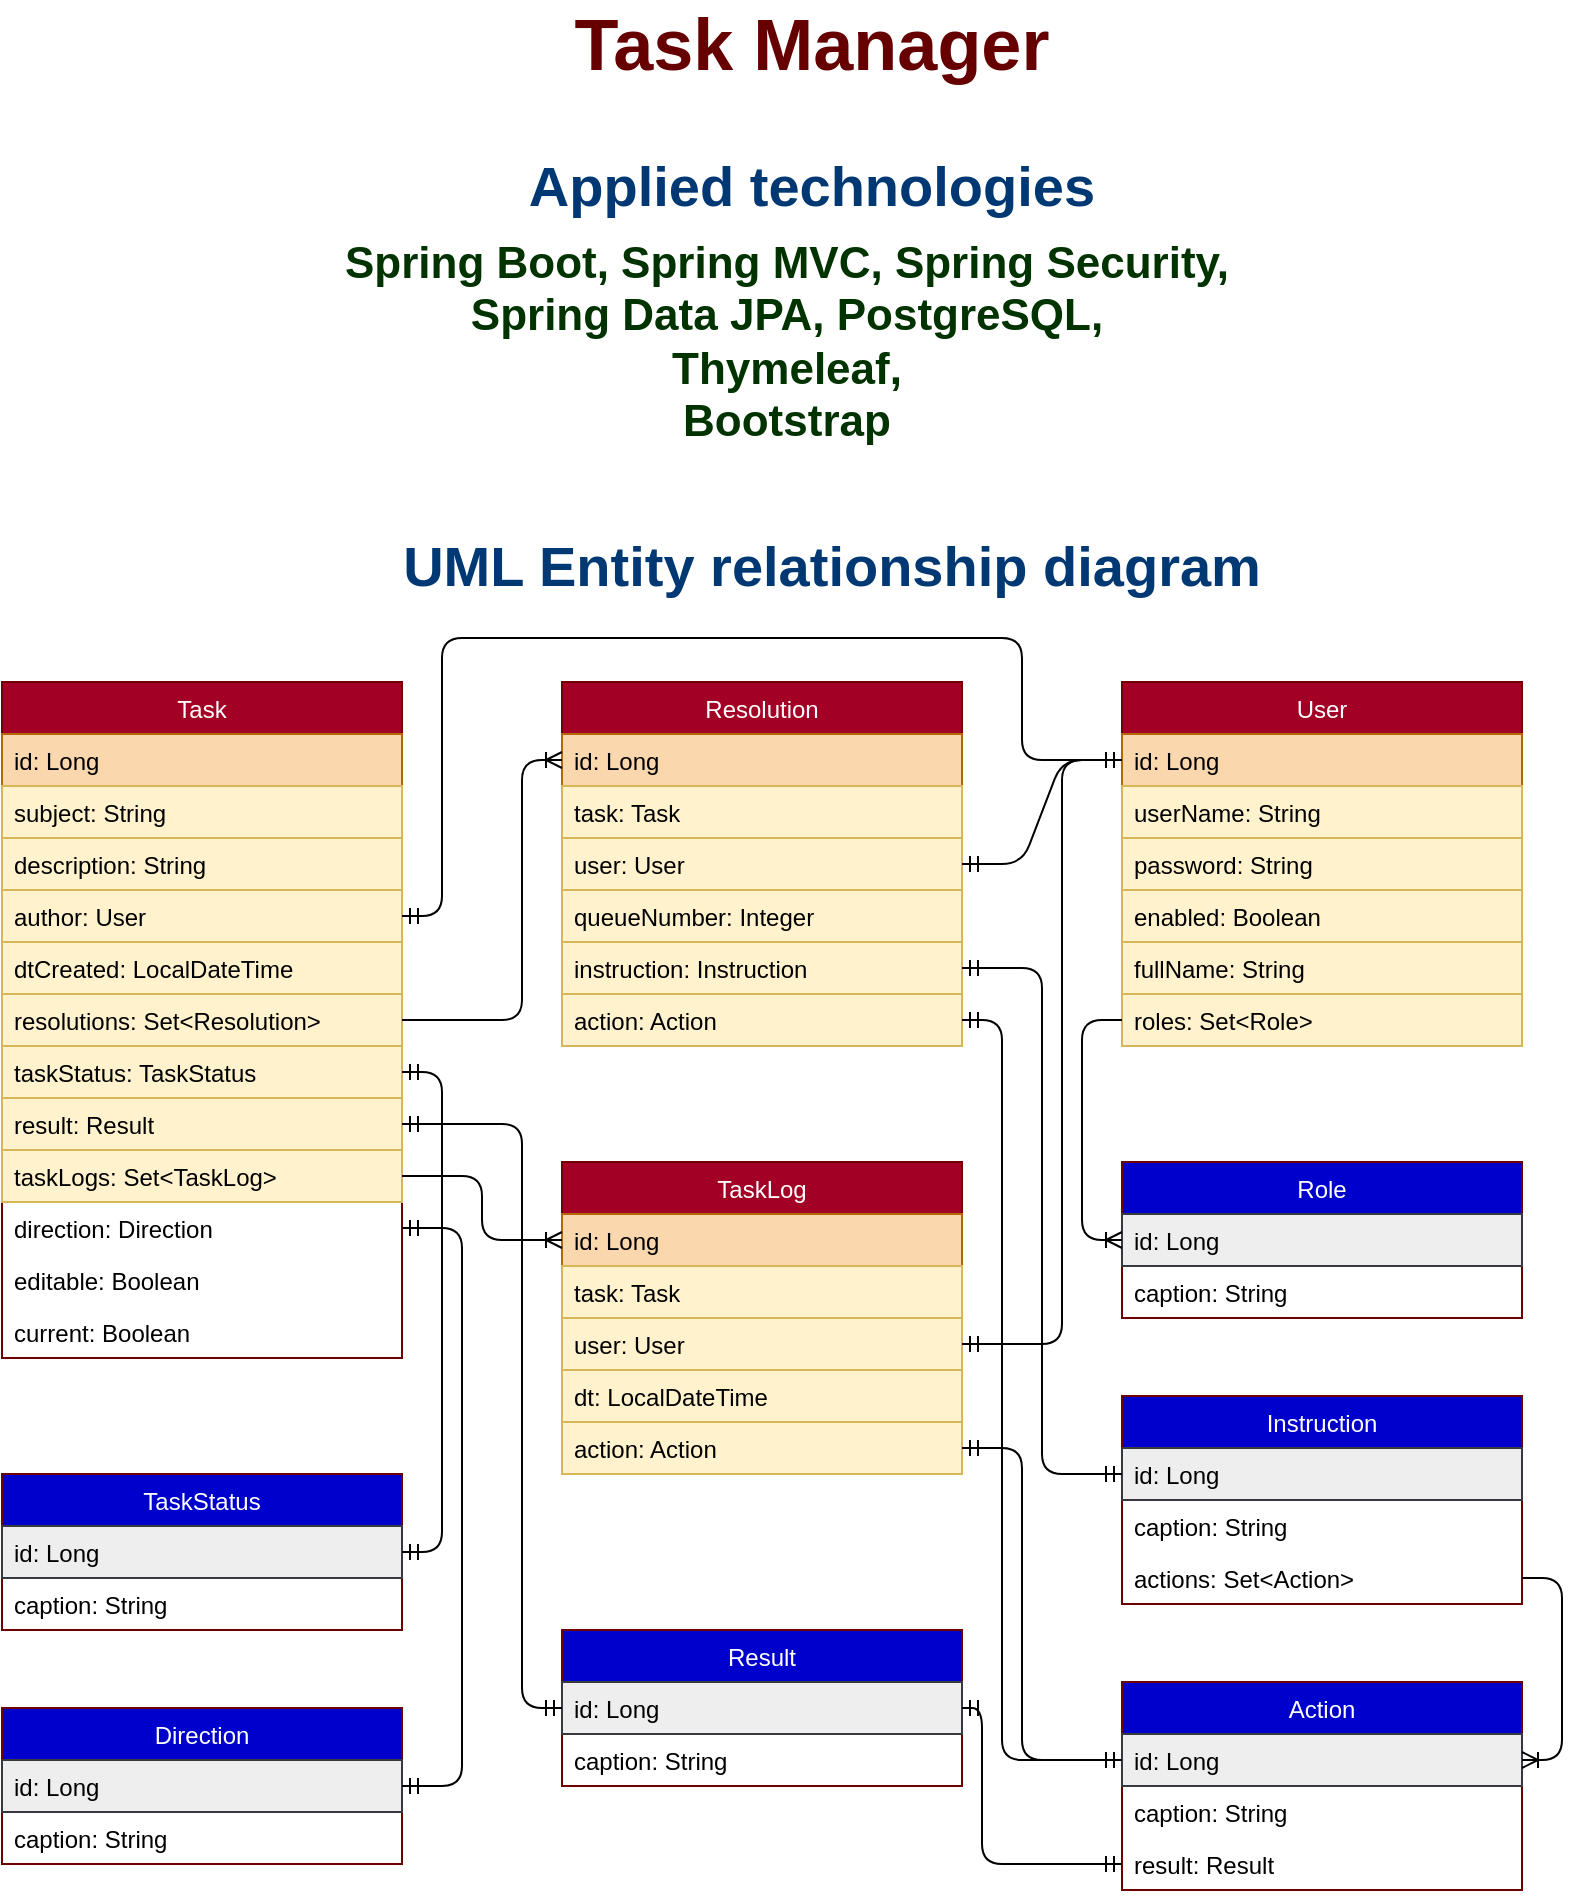 <mxfile version="10.6.9" type="device"><diagram id="zdwA-x0hZTRP5dMyzY7a" name="Page-1"><mxGraphModel dx="988" dy="555" grid="1" gridSize="10" guides="1" tooltips="1" connect="1" arrows="1" fold="1" page="1" pageScale="1" pageWidth="850" pageHeight="1100" math="0" shadow="0"><root><mxCell id="0"/><mxCell id="1" parent="0"/><mxCell id="xSuK-5qc6Y4J4jmXxeSN-1" value="Task" style="swimlane;fontStyle=0;childLayout=stackLayout;horizontal=1;startSize=26;fillColor=#a20025;horizontalStack=0;resizeParent=1;resizeParentMax=0;resizeLast=0;collapsible=1;marginBottom=0;strokeColor=#6F0000;fontColor=#ffffff;" parent="1" vertex="1"><mxGeometry x="35" y="378" width="200" height="338" as="geometry"/></mxCell><mxCell id="xSuK-5qc6Y4J4jmXxeSN-2" value="id: Long" style="text;strokeColor=#b46504;fillColor=#fad7ac;align=left;verticalAlign=top;spacingLeft=4;spacingRight=4;overflow=hidden;rotatable=0;points=[[0,0.5],[1,0.5]];portConstraint=eastwest;" parent="xSuK-5qc6Y4J4jmXxeSN-1" vertex="1"><mxGeometry y="26" width="200" height="26" as="geometry"/></mxCell><mxCell id="xSuK-5qc6Y4J4jmXxeSN-3" value="subject: String" style="text;strokeColor=#d6b656;fillColor=#fff2cc;align=left;verticalAlign=top;spacingLeft=4;spacingRight=4;overflow=hidden;rotatable=0;points=[[0,0.5],[1,0.5]];portConstraint=eastwest;" parent="xSuK-5qc6Y4J4jmXxeSN-1" vertex="1"><mxGeometry y="52" width="200" height="26" as="geometry"/></mxCell><mxCell id="xSuK-5qc6Y4J4jmXxeSN-4" value="description: String" style="text;strokeColor=#d6b656;fillColor=#fff2cc;align=left;verticalAlign=top;spacingLeft=4;spacingRight=4;overflow=hidden;rotatable=0;points=[[0,0.5],[1,0.5]];portConstraint=eastwest;" parent="xSuK-5qc6Y4J4jmXxeSN-1" vertex="1"><mxGeometry y="78" width="200" height="26" as="geometry"/></mxCell><mxCell id="xSuK-5qc6Y4J4jmXxeSN-5" value="author: User" style="text;strokeColor=#d6b656;fillColor=#fff2cc;align=left;verticalAlign=top;spacingLeft=4;spacingRight=4;overflow=hidden;rotatable=0;points=[[0,0.5],[1,0.5]];portConstraint=eastwest;" parent="xSuK-5qc6Y4J4jmXxeSN-1" vertex="1"><mxGeometry y="104" width="200" height="26" as="geometry"/></mxCell><mxCell id="xSuK-5qc6Y4J4jmXxeSN-6" value="dtCreated: LocalDateTime" style="text;strokeColor=#d6b656;fillColor=#fff2cc;align=left;verticalAlign=top;spacingLeft=4;spacingRight=4;overflow=hidden;rotatable=0;points=[[0,0.5],[1,0.5]];portConstraint=eastwest;" parent="xSuK-5qc6Y4J4jmXxeSN-1" vertex="1"><mxGeometry y="130" width="200" height="26" as="geometry"/></mxCell><mxCell id="xSuK-5qc6Y4J4jmXxeSN-7" value="resolutions: Set&lt;Resolution&gt;" style="text;strokeColor=#d6b656;fillColor=#fff2cc;align=left;verticalAlign=top;spacingLeft=4;spacingRight=4;overflow=hidden;rotatable=0;points=[[0,0.5],[1,0.5]];portConstraint=eastwest;" parent="xSuK-5qc6Y4J4jmXxeSN-1" vertex="1"><mxGeometry y="156" width="200" height="26" as="geometry"/></mxCell><mxCell id="xSuK-5qc6Y4J4jmXxeSN-8" value="taskStatus: TaskStatus" style="text;strokeColor=#d6b656;fillColor=#fff2cc;align=left;verticalAlign=top;spacingLeft=4;spacingRight=4;overflow=hidden;rotatable=0;points=[[0,0.5],[1,0.5]];portConstraint=eastwest;" parent="xSuK-5qc6Y4J4jmXxeSN-1" vertex="1"><mxGeometry y="182" width="200" height="26" as="geometry"/></mxCell><mxCell id="xSuK-5qc6Y4J4jmXxeSN-9" value="result: Result" style="text;strokeColor=#d6b656;fillColor=#fff2cc;align=left;verticalAlign=top;spacingLeft=4;spacingRight=4;overflow=hidden;rotatable=0;points=[[0,0.5],[1,0.5]];portConstraint=eastwest;" parent="xSuK-5qc6Y4J4jmXxeSN-1" vertex="1"><mxGeometry y="208" width="200" height="26" as="geometry"/></mxCell><mxCell id="xSuK-5qc6Y4J4jmXxeSN-10" value="taskLogs: Set&lt;TaskLog&gt;" style="text;strokeColor=#d6b656;fillColor=#fff2cc;align=left;verticalAlign=top;spacingLeft=4;spacingRight=4;overflow=hidden;rotatable=0;points=[[0,0.5],[1,0.5]];portConstraint=eastwest;" parent="xSuK-5qc6Y4J4jmXxeSN-1" vertex="1"><mxGeometry y="234" width="200" height="26" as="geometry"/></mxCell><mxCell id="xSuK-5qc6Y4J4jmXxeSN-11" value="direction: Direction" style="text;align=left;verticalAlign=top;spacingLeft=4;spacingRight=4;overflow=hidden;rotatable=0;points=[[0,0.5],[1,0.5]];portConstraint=eastwest;rounded=0;" parent="xSuK-5qc6Y4J4jmXxeSN-1" vertex="1"><mxGeometry y="260" width="200" height="26" as="geometry"/></mxCell><mxCell id="xSuK-5qc6Y4J4jmXxeSN-12" value="editable: Boolean" style="text;align=left;verticalAlign=top;spacingLeft=4;spacingRight=4;overflow=hidden;rotatable=0;points=[[0,0.5],[1,0.5]];portConstraint=eastwest;" parent="xSuK-5qc6Y4J4jmXxeSN-1" vertex="1"><mxGeometry y="286" width="200" height="26" as="geometry"/></mxCell><mxCell id="xSuK-5qc6Y4J4jmXxeSN-13" value="current: Boolean" style="text;align=left;verticalAlign=top;spacingLeft=4;spacingRight=4;overflow=hidden;rotatable=0;points=[[0,0.5],[1,0.5]];portConstraint=eastwest;" parent="xSuK-5qc6Y4J4jmXxeSN-1" vertex="1"><mxGeometry y="312" width="200" height="26" as="geometry"/></mxCell><mxCell id="xSuK-5qc6Y4J4jmXxeSN-27" value="TaskLog" style="swimlane;fontStyle=0;childLayout=stackLayout;horizontal=1;startSize=26;fillColor=#a20025;horizontalStack=0;resizeParent=1;resizeParentMax=0;resizeLast=0;collapsible=1;marginBottom=0;strokeColor=#6F0000;fontColor=#ffffff;" parent="1" vertex="1"><mxGeometry x="315" y="618" width="200" height="156" as="geometry"/></mxCell><mxCell id="xSuK-5qc6Y4J4jmXxeSN-28" value="id: Long" style="text;strokeColor=#b46504;fillColor=#fad7ac;align=left;verticalAlign=top;spacingLeft=4;spacingRight=4;overflow=hidden;rotatable=0;points=[[0,0.5],[1,0.5]];portConstraint=eastwest;" parent="xSuK-5qc6Y4J4jmXxeSN-27" vertex="1"><mxGeometry y="26" width="200" height="26" as="geometry"/></mxCell><mxCell id="xSuK-5qc6Y4J4jmXxeSN-29" value="task: Task" style="text;strokeColor=#d6b656;fillColor=#fff2cc;align=left;verticalAlign=top;spacingLeft=4;spacingRight=4;overflow=hidden;rotatable=0;points=[[0,0.5],[1,0.5]];portConstraint=eastwest;" parent="xSuK-5qc6Y4J4jmXxeSN-27" vertex="1"><mxGeometry y="52" width="200" height="26" as="geometry"/></mxCell><mxCell id="xSuK-5qc6Y4J4jmXxeSN-30" value="user: User" style="text;strokeColor=#d6b656;fillColor=#fff2cc;align=left;verticalAlign=top;spacingLeft=4;spacingRight=4;overflow=hidden;rotatable=0;points=[[0,0.5],[1,0.5]];portConstraint=eastwest;" parent="xSuK-5qc6Y4J4jmXxeSN-27" vertex="1"><mxGeometry y="78" width="200" height="26" as="geometry"/></mxCell><mxCell id="xSuK-5qc6Y4J4jmXxeSN-31" value="dt: LocalDateTime" style="text;strokeColor=#d6b656;fillColor=#fff2cc;align=left;verticalAlign=top;spacingLeft=4;spacingRight=4;overflow=hidden;rotatable=0;points=[[0,0.5],[1,0.5]];portConstraint=eastwest;" parent="xSuK-5qc6Y4J4jmXxeSN-27" vertex="1"><mxGeometry y="104" width="200" height="26" as="geometry"/></mxCell><mxCell id="xSuK-5qc6Y4J4jmXxeSN-33" value="action: Action" style="text;strokeColor=#d6b656;fillColor=#fff2cc;align=left;verticalAlign=top;spacingLeft=4;spacingRight=4;overflow=hidden;rotatable=0;points=[[0,0.5],[1,0.5]];portConstraint=eastwest;" parent="xSuK-5qc6Y4J4jmXxeSN-27" vertex="1"><mxGeometry y="130" width="200" height="26" as="geometry"/></mxCell><mxCell id="xSuK-5qc6Y4J4jmXxeSN-40" value="User" style="swimlane;fontStyle=0;childLayout=stackLayout;horizontal=1;startSize=26;fillColor=#a20025;horizontalStack=0;resizeParent=1;resizeParentMax=0;resizeLast=0;collapsible=1;marginBottom=0;strokeColor=#6F0000;fontColor=#ffffff;" parent="1" vertex="1"><mxGeometry x="595" y="378" width="200" height="182" as="geometry"/></mxCell><mxCell id="xSuK-5qc6Y4J4jmXxeSN-41" value="id: Long" style="text;strokeColor=#b46504;fillColor=#fad7ac;align=left;verticalAlign=top;spacingLeft=4;spacingRight=4;overflow=hidden;rotatable=0;points=[[0,0.5],[1,0.5]];portConstraint=eastwest;" parent="xSuK-5qc6Y4J4jmXxeSN-40" vertex="1"><mxGeometry y="26" width="200" height="26" as="geometry"/></mxCell><mxCell id="xSuK-5qc6Y4J4jmXxeSN-42" value="userName: String" style="text;strokeColor=#d6b656;fillColor=#fff2cc;align=left;verticalAlign=top;spacingLeft=4;spacingRight=4;overflow=hidden;rotatable=0;points=[[0,0.5],[1,0.5]];portConstraint=eastwest;" parent="xSuK-5qc6Y4J4jmXxeSN-40" vertex="1"><mxGeometry y="52" width="200" height="26" as="geometry"/></mxCell><mxCell id="xSuK-5qc6Y4J4jmXxeSN-43" value="password: String" style="text;strokeColor=#d6b656;fillColor=#fff2cc;align=left;verticalAlign=top;spacingLeft=4;spacingRight=4;overflow=hidden;rotatable=0;points=[[0,0.5],[1,0.5]];portConstraint=eastwest;" parent="xSuK-5qc6Y4J4jmXxeSN-40" vertex="1"><mxGeometry y="78" width="200" height="26" as="geometry"/></mxCell><mxCell id="xSuK-5qc6Y4J4jmXxeSN-44" value="enabled: Boolean" style="text;strokeColor=#d6b656;fillColor=#fff2cc;align=left;verticalAlign=top;spacingLeft=4;spacingRight=4;overflow=hidden;rotatable=0;points=[[0,0.5],[1,0.5]];portConstraint=eastwest;" parent="xSuK-5qc6Y4J4jmXxeSN-40" vertex="1"><mxGeometry y="104" width="200" height="26" as="geometry"/></mxCell><mxCell id="xSuK-5qc6Y4J4jmXxeSN-45" value="fullName: String" style="text;strokeColor=#d6b656;fillColor=#fff2cc;align=left;verticalAlign=top;spacingLeft=4;spacingRight=4;overflow=hidden;rotatable=0;points=[[0,0.5],[1,0.5]];portConstraint=eastwest;" parent="xSuK-5qc6Y4J4jmXxeSN-40" vertex="1"><mxGeometry y="130" width="200" height="26" as="geometry"/></mxCell><mxCell id="xSuK-5qc6Y4J4jmXxeSN-46" value="roles: Set&lt;Role&gt;" style="text;strokeColor=#d6b656;fillColor=#fff2cc;align=left;verticalAlign=top;spacingLeft=4;spacingRight=4;overflow=hidden;rotatable=0;points=[[0,0.5],[1,0.5]];portConstraint=eastwest;" parent="xSuK-5qc6Y4J4jmXxeSN-40" vertex="1"><mxGeometry y="156" width="200" height="26" as="geometry"/></mxCell><mxCell id="xSuK-5qc6Y4J4jmXxeSN-47" value="Resolution" style="swimlane;fontStyle=0;childLayout=stackLayout;horizontal=1;startSize=26;fillColor=#a20025;horizontalStack=0;resizeParent=1;resizeParentMax=0;resizeLast=0;collapsible=1;marginBottom=0;strokeColor=#6F0000;fontColor=#ffffff;" parent="1" vertex="1"><mxGeometry x="315" y="378" width="200" height="182" as="geometry"/></mxCell><mxCell id="xSuK-5qc6Y4J4jmXxeSN-48" value="id: Long" style="text;strokeColor=#b46504;fillColor=#fad7ac;align=left;verticalAlign=top;spacingLeft=4;spacingRight=4;overflow=hidden;rotatable=0;points=[[0,0.5],[1,0.5]];portConstraint=eastwest;" parent="xSuK-5qc6Y4J4jmXxeSN-47" vertex="1"><mxGeometry y="26" width="200" height="26" as="geometry"/></mxCell><mxCell id="xSuK-5qc6Y4J4jmXxeSN-49" value="task: Task" style="text;strokeColor=#d6b656;fillColor=#fff2cc;align=left;verticalAlign=top;spacingLeft=4;spacingRight=4;overflow=hidden;rotatable=0;points=[[0,0.5],[1,0.5]];portConstraint=eastwest;" parent="xSuK-5qc6Y4J4jmXxeSN-47" vertex="1"><mxGeometry y="52" width="200" height="26" as="geometry"/></mxCell><mxCell id="xSuK-5qc6Y4J4jmXxeSN-50" value="user: User" style="text;strokeColor=#d6b656;fillColor=#fff2cc;align=left;verticalAlign=top;spacingLeft=4;spacingRight=4;overflow=hidden;rotatable=0;points=[[0,0.5],[1,0.5]];portConstraint=eastwest;" parent="xSuK-5qc6Y4J4jmXxeSN-47" vertex="1"><mxGeometry y="78" width="200" height="26" as="geometry"/></mxCell><mxCell id="xSuK-5qc6Y4J4jmXxeSN-51" value="queueNumber: Integer" style="text;strokeColor=#d6b656;fillColor=#fff2cc;align=left;verticalAlign=top;spacingLeft=4;spacingRight=4;overflow=hidden;rotatable=0;points=[[0,0.5],[1,0.5]];portConstraint=eastwest;" parent="xSuK-5qc6Y4J4jmXxeSN-47" vertex="1"><mxGeometry y="104" width="200" height="26" as="geometry"/></mxCell><mxCell id="xSuK-5qc6Y4J4jmXxeSN-52" value="instruction: Instruction" style="text;strokeColor=#d6b656;fillColor=#fff2cc;align=left;verticalAlign=top;spacingLeft=4;spacingRight=4;overflow=hidden;rotatable=0;points=[[0,0.5],[1,0.5]];portConstraint=eastwest;" parent="xSuK-5qc6Y4J4jmXxeSN-47" vertex="1"><mxGeometry y="130" width="200" height="26" as="geometry"/></mxCell><mxCell id="xSuK-5qc6Y4J4jmXxeSN-53" value="action: Action" style="text;strokeColor=#d6b656;fillColor=#fff2cc;align=left;verticalAlign=top;spacingLeft=4;spacingRight=4;overflow=hidden;rotatable=0;points=[[0,0.5],[1,0.5]];portConstraint=eastwest;" parent="xSuK-5qc6Y4J4jmXxeSN-47" vertex="1"><mxGeometry y="156" width="200" height="26" as="geometry"/></mxCell><mxCell id="xSuK-5qc6Y4J4jmXxeSN-54" value="Action" style="swimlane;fontStyle=0;childLayout=stackLayout;horizontal=1;startSize=26;fillColor=#0000CC;horizontalStack=0;resizeParent=1;resizeParentMax=0;resizeLast=0;collapsible=1;marginBottom=0;strokeColor=#6F0000;fontColor=#ffffff;" parent="1" vertex="1"><mxGeometry x="595" y="878" width="200" height="104" as="geometry"/></mxCell><mxCell id="xSuK-5qc6Y4J4jmXxeSN-55" value="id: Long" style="text;strokeColor=#36393d;fillColor=#eeeeee;align=left;verticalAlign=top;spacingLeft=4;spacingRight=4;overflow=hidden;rotatable=0;points=[[0,0.5],[1,0.5]];portConstraint=eastwest;" parent="xSuK-5qc6Y4J4jmXxeSN-54" vertex="1"><mxGeometry y="26" width="200" height="26" as="geometry"/></mxCell><mxCell id="xSuK-5qc6Y4J4jmXxeSN-56" value="caption: String" style="text;align=left;verticalAlign=top;spacingLeft=4;spacingRight=4;overflow=hidden;rotatable=0;points=[[0,0.5],[1,0.5]];portConstraint=eastwest;" parent="xSuK-5qc6Y4J4jmXxeSN-54" vertex="1"><mxGeometry y="52" width="200" height="26" as="geometry"/></mxCell><mxCell id="xSuK-5qc6Y4J4jmXxeSN-57" value="result: Result" style="text;align=left;verticalAlign=top;spacingLeft=4;spacingRight=4;overflow=hidden;rotatable=0;points=[[0,0.5],[1,0.5]];portConstraint=eastwest;" parent="xSuK-5qc6Y4J4jmXxeSN-54" vertex="1"><mxGeometry y="78" width="200" height="26" as="geometry"/></mxCell><mxCell id="xSuK-5qc6Y4J4jmXxeSN-60" value="Direction" style="swimlane;fontStyle=0;childLayout=stackLayout;horizontal=1;startSize=26;fillColor=#0000CC;horizontalStack=0;resizeParent=1;resizeParentMax=0;resizeLast=0;collapsible=1;marginBottom=0;strokeColor=#6F0000;fontColor=#ffffff;" parent="1" vertex="1"><mxGeometry x="35" y="891" width="200" height="78" as="geometry"/></mxCell><mxCell id="xSuK-5qc6Y4J4jmXxeSN-61" value="id: Long" style="text;strokeColor=#36393d;fillColor=#eeeeee;align=left;verticalAlign=top;spacingLeft=4;spacingRight=4;overflow=hidden;rotatable=0;points=[[0,0.5],[1,0.5]];portConstraint=eastwest;" parent="xSuK-5qc6Y4J4jmXxeSN-60" vertex="1"><mxGeometry y="26" width="200" height="26" as="geometry"/></mxCell><mxCell id="xSuK-5qc6Y4J4jmXxeSN-62" value="caption: String" style="text;align=left;verticalAlign=top;spacingLeft=4;spacingRight=4;overflow=hidden;rotatable=0;points=[[0,0.5],[1,0.5]];portConstraint=eastwest;" parent="xSuK-5qc6Y4J4jmXxeSN-60" vertex="1"><mxGeometry y="52" width="200" height="26" as="geometry"/></mxCell><mxCell id="xSuK-5qc6Y4J4jmXxeSN-64" value="Instruction" style="swimlane;fontStyle=0;childLayout=stackLayout;horizontal=1;startSize=26;fillColor=#0000CC;horizontalStack=0;resizeParent=1;resizeParentMax=0;resizeLast=0;collapsible=1;marginBottom=0;strokeColor=#6F0000;fontColor=#ffffff;" parent="1" vertex="1"><mxGeometry x="595" y="735" width="200" height="104" as="geometry"/></mxCell><mxCell id="xSuK-5qc6Y4J4jmXxeSN-65" value="id: Long" style="text;strokeColor=#36393d;fillColor=#eeeeee;align=left;verticalAlign=top;spacingLeft=4;spacingRight=4;overflow=hidden;rotatable=0;points=[[0,0.5],[1,0.5]];portConstraint=eastwest;" parent="xSuK-5qc6Y4J4jmXxeSN-64" vertex="1"><mxGeometry y="26" width="200" height="26" as="geometry"/></mxCell><mxCell id="xSuK-5qc6Y4J4jmXxeSN-66" value="caption: String" style="text;align=left;verticalAlign=top;spacingLeft=4;spacingRight=4;overflow=hidden;rotatable=0;points=[[0,0.5],[1,0.5]];portConstraint=eastwest;" parent="xSuK-5qc6Y4J4jmXxeSN-64" vertex="1"><mxGeometry y="52" width="200" height="26" as="geometry"/></mxCell><mxCell id="xSuK-5qc6Y4J4jmXxeSN-67" value="actions: Set&lt;Action&gt;" style="text;align=left;verticalAlign=top;spacingLeft=4;spacingRight=4;overflow=hidden;rotatable=0;points=[[0,0.5],[1,0.5]];portConstraint=eastwest;" parent="xSuK-5qc6Y4J4jmXxeSN-64" vertex="1"><mxGeometry y="78" width="200" height="26" as="geometry"/></mxCell><mxCell id="xSuK-5qc6Y4J4jmXxeSN-68" value="Role" style="swimlane;fontStyle=0;childLayout=stackLayout;horizontal=1;startSize=26;fillColor=#0000CC;horizontalStack=0;resizeParent=1;resizeParentMax=0;resizeLast=0;collapsible=1;marginBottom=0;strokeColor=#6F0000;fontColor=#ffffff;" parent="1" vertex="1"><mxGeometry x="595" y="618" width="200" height="78" as="geometry"/></mxCell><mxCell id="xSuK-5qc6Y4J4jmXxeSN-69" value="id: Long" style="text;strokeColor=#36393d;fillColor=#eeeeee;align=left;verticalAlign=top;spacingLeft=4;spacingRight=4;overflow=hidden;rotatable=0;points=[[0,0.5],[1,0.5]];portConstraint=eastwest;" parent="xSuK-5qc6Y4J4jmXxeSN-68" vertex="1"><mxGeometry y="26" width="200" height="26" as="geometry"/></mxCell><mxCell id="xSuK-5qc6Y4J4jmXxeSN-70" value="caption: String" style="text;align=left;verticalAlign=top;spacingLeft=4;spacingRight=4;overflow=hidden;rotatable=0;points=[[0,0.5],[1,0.5]];portConstraint=eastwest;" parent="xSuK-5qc6Y4J4jmXxeSN-68" vertex="1"><mxGeometry y="52" width="200" height="26" as="geometry"/></mxCell><mxCell id="xSuK-5qc6Y4J4jmXxeSN-71" value="Result" style="swimlane;fontStyle=0;childLayout=stackLayout;horizontal=1;startSize=26;fillColor=#0000CC;horizontalStack=0;resizeParent=1;resizeParentMax=0;resizeLast=0;collapsible=1;marginBottom=0;strokeColor=#6F0000;fontColor=#ffffff;" parent="1" vertex="1"><mxGeometry x="315" y="852" width="200" height="78" as="geometry"/></mxCell><mxCell id="xSuK-5qc6Y4J4jmXxeSN-72" value="id: Long" style="text;strokeColor=#36393d;fillColor=#eeeeee;align=left;verticalAlign=top;spacingLeft=4;spacingRight=4;overflow=hidden;rotatable=0;points=[[0,0.5],[1,0.5]];portConstraint=eastwest;" parent="xSuK-5qc6Y4J4jmXxeSN-71" vertex="1"><mxGeometry y="26" width="200" height="26" as="geometry"/></mxCell><mxCell id="xSuK-5qc6Y4J4jmXxeSN-73" value="caption: String" style="text;align=left;verticalAlign=top;spacingLeft=4;spacingRight=4;overflow=hidden;rotatable=0;points=[[0,0.5],[1,0.5]];portConstraint=eastwest;" parent="xSuK-5qc6Y4J4jmXxeSN-71" vertex="1"><mxGeometry y="52" width="200" height="26" as="geometry"/></mxCell><mxCell id="xSuK-5qc6Y4J4jmXxeSN-74" value="TaskStatus" style="swimlane;fontStyle=0;childLayout=stackLayout;horizontal=1;startSize=26;fillColor=#0000CC;horizontalStack=0;resizeParent=1;resizeParentMax=0;resizeLast=0;collapsible=1;marginBottom=0;strokeColor=#6F0000;fontColor=#ffffff;" parent="1" vertex="1"><mxGeometry x="35" y="774" width="200" height="78" as="geometry"/></mxCell><mxCell id="xSuK-5qc6Y4J4jmXxeSN-75" value="id: Long" style="text;strokeColor=#36393d;fillColor=#eeeeee;align=left;verticalAlign=top;spacingLeft=4;spacingRight=4;overflow=hidden;rotatable=0;points=[[0,0.5],[1,0.5]];portConstraint=eastwest;" parent="xSuK-5qc6Y4J4jmXxeSN-74" vertex="1"><mxGeometry y="26" width="200" height="26" as="geometry"/></mxCell><mxCell id="xSuK-5qc6Y4J4jmXxeSN-76" value="caption: String" style="text;align=left;verticalAlign=top;spacingLeft=4;spacingRight=4;overflow=hidden;rotatable=0;points=[[0,0.5],[1,0.5]];portConstraint=eastwest;" parent="xSuK-5qc6Y4J4jmXxeSN-74" vertex="1"><mxGeometry y="52" width="200" height="26" as="geometry"/></mxCell><mxCell id="5B98sXaxowFpf4jcyDkn-17" value="" style="edgeStyle=elbowEdgeStyle;fontSize=12;html=1;endArrow=ERoneToMany;shadow=0;entryX=0;entryY=0.5;entryDx=0;entryDy=0;" parent="1" source="xSuK-5qc6Y4J4jmXxeSN-7" target="xSuK-5qc6Y4J4jmXxeSN-48" edge="1"><mxGeometry width="100" height="100" relative="1" as="geometry"><mxPoint x="215" y="530" as="sourcePoint"/><mxPoint x="315" y="430" as="targetPoint"/><Array as="points"><mxPoint x="295" y="486"/></Array></mxGeometry></mxCell><mxCell id="5B98sXaxowFpf4jcyDkn-19" value="" style="edgeStyle=orthogonalEdgeStyle;fontSize=12;html=1;endArrow=ERmandOne;startArrow=ERmandOne;shadow=0;exitX=1;exitY=0.5;exitDx=0;exitDy=0;entryX=0;entryY=0.5;entryDx=0;entryDy=0;" parent="1" source="xSuK-5qc6Y4J4jmXxeSN-5" target="xSuK-5qc6Y4J4jmXxeSN-41" edge="1"><mxGeometry width="100" height="100" relative="1" as="geometry"><mxPoint x="275" y="469" as="sourcePoint"/><mxPoint x="375" y="369" as="targetPoint"/><Array as="points"><mxPoint x="255" y="495"/><mxPoint x="255" y="356"/><mxPoint x="545" y="356"/><mxPoint x="545" y="417"/></Array></mxGeometry></mxCell><mxCell id="5B98sXaxowFpf4jcyDkn-20" value="" style="edgeStyle=elbowEdgeStyle;fontSize=12;html=1;endArrow=ERmandOne;startArrow=ERmandOne;shadow=0;exitX=1;exitY=0.5;exitDx=0;exitDy=0;entryX=1;entryY=0.5;entryDx=0;entryDy=0;" parent="1" source="xSuK-5qc6Y4J4jmXxeSN-8" target="xSuK-5qc6Y4J4jmXxeSN-74" edge="1"><mxGeometry width="100" height="100" relative="1" as="geometry"><mxPoint x="245" y="576" as="sourcePoint"/><mxPoint x="15" y="736" as="targetPoint"/><Array as="points"><mxPoint x="255" y="696"/></Array></mxGeometry></mxCell><mxCell id="5B98sXaxowFpf4jcyDkn-22" value="" style="edgeStyle=elbowEdgeStyle;fontSize=12;html=1;endArrow=ERmandOne;startArrow=ERmandOne;shadow=0;entryX=0;entryY=0.5;entryDx=0;entryDy=0;" parent="1" source="xSuK-5qc6Y4J4jmXxeSN-9" target="xSuK-5qc6Y4J4jmXxeSN-72" edge="1"><mxGeometry width="100" height="100" relative="1" as="geometry"><mxPoint x="265" y="876" as="sourcePoint"/><mxPoint x="325" y="1006" as="targetPoint"/><Array as="points"><mxPoint x="295" y="746"/></Array></mxGeometry></mxCell><mxCell id="5B98sXaxowFpf4jcyDkn-23" value="" style="edgeStyle=elbowEdgeStyle;fontSize=12;html=1;endArrow=ERoneToMany;shadow=0;exitX=1;exitY=0.5;exitDx=0;exitDy=0;entryX=0;entryY=0.5;entryDx=0;entryDy=0;" parent="1" source="xSuK-5qc6Y4J4jmXxeSN-10" target="xSuK-5qc6Y4J4jmXxeSN-28" edge="1"><mxGeometry width="100" height="100" relative="1" as="geometry"><mxPoint x="265" y="916" as="sourcePoint"/><mxPoint x="365" y="969" as="targetPoint"/></mxGeometry></mxCell><mxCell id="5B98sXaxowFpf4jcyDkn-24" value="" style="edgeStyle=elbowEdgeStyle;fontSize=12;html=1;endArrow=ERmandOne;startArrow=ERmandOne;shadow=0;entryX=1;entryY=0.5;entryDx=0;entryDy=0;" parent="1" source="xSuK-5qc6Y4J4jmXxeSN-11" target="xSuK-5qc6Y4J4jmXxeSN-60" edge="1"><mxGeometry width="100" height="100" relative="1" as="geometry"><mxPoint x="235" y="654" as="sourcePoint"/><mxPoint x="235" y="894" as="targetPoint"/><Array as="points"><mxPoint x="265" y="786"/></Array></mxGeometry></mxCell><mxCell id="5B98sXaxowFpf4jcyDkn-26" value="" style="edgeStyle=entityRelationEdgeStyle;fontSize=12;html=1;endArrow=ERmandOne;startArrow=ERmandOne;shadow=0;exitX=1;exitY=0.5;exitDx=0;exitDy=0;" parent="1" source="xSuK-5qc6Y4J4jmXxeSN-47" target="xSuK-5qc6Y4J4jmXxeSN-41" edge="1"><mxGeometry width="100" height="100" relative="1" as="geometry"><mxPoint x="515" y="543" as="sourcePoint"/><mxPoint x="615" y="443" as="targetPoint"/></mxGeometry></mxCell><mxCell id="5B98sXaxowFpf4jcyDkn-27" value="" style="edgeStyle=elbowEdgeStyle;fontSize=12;html=1;endArrow=ERmandOne;startArrow=ERmandOne;shadow=0;exitX=1;exitY=0.5;exitDx=0;exitDy=0;entryX=0;entryY=0.5;entryDx=0;entryDy=0;" parent="1" source="xSuK-5qc6Y4J4jmXxeSN-52" target="xSuK-5qc6Y4J4jmXxeSN-65" edge="1"><mxGeometry width="100" height="100" relative="1" as="geometry"><mxPoint x="495" y="803" as="sourcePoint"/><mxPoint x="575" y="776" as="targetPoint"/><Array as="points"><mxPoint x="555" y="676"/><mxPoint x="545" y="646"/></Array></mxGeometry></mxCell><mxCell id="5B98sXaxowFpf4jcyDkn-28" value="" style="edgeStyle=elbowEdgeStyle;fontSize=12;html=1;endArrow=ERmandOne;startArrow=ERmandOne;shadow=0;exitX=1;exitY=0.5;exitDx=0;exitDy=0;entryX=0;entryY=0.5;entryDx=0;entryDy=0;" parent="1" source="xSuK-5qc6Y4J4jmXxeSN-53" target="xSuK-5qc6Y4J4jmXxeSN-55" edge="1"><mxGeometry width="100" height="100" relative="1" as="geometry"><mxPoint x="455" y="686" as="sourcePoint"/><mxPoint x="555" y="586" as="targetPoint"/><Array as="points"><mxPoint x="535" y="736"/></Array></mxGeometry></mxCell><mxCell id="5B98sXaxowFpf4jcyDkn-29" value="" style="edgeStyle=elbowEdgeStyle;fontSize=12;html=1;endArrow=ERoneToMany;shadow=0;exitX=0;exitY=0.5;exitDx=0;exitDy=0;entryX=0;entryY=0.5;entryDx=0;entryDy=0;" parent="1" source="xSuK-5qc6Y4J4jmXxeSN-46" target="xSuK-5qc6Y4J4jmXxeSN-69" edge="1"><mxGeometry width="100" height="100" relative="1" as="geometry"><mxPoint x="575" y="646" as="sourcePoint"/><mxPoint x="585" y="716" as="targetPoint"/><Array as="points"><mxPoint x="575" y="596"/></Array></mxGeometry></mxCell><mxCell id="5B98sXaxowFpf4jcyDkn-30" value="" style="edgeStyle=elbowEdgeStyle;fontSize=12;html=1;endArrow=ERmandOne;startArrow=ERmandOne;shadow=0;exitX=1;exitY=0.5;exitDx=0;exitDy=0;entryX=0;entryY=0.5;entryDx=0;entryDy=0;" parent="1" source="xSuK-5qc6Y4J4jmXxeSN-30" target="xSuK-5qc6Y4J4jmXxeSN-41" edge="1"><mxGeometry width="100" height="100" relative="1" as="geometry"><mxPoint x="525" y="531" as="sourcePoint"/><mxPoint x="605" y="784" as="targetPoint"/><Array as="points"><mxPoint x="565" y="566"/></Array></mxGeometry></mxCell><mxCell id="5B98sXaxowFpf4jcyDkn-31" value="" style="edgeStyle=elbowEdgeStyle;fontSize=12;html=1;endArrow=ERmandOne;startArrow=ERmandOne;shadow=0;entryX=0;entryY=0.5;entryDx=0;entryDy=0;exitX=1;exitY=0.5;exitDx=0;exitDy=0;" parent="1" source="xSuK-5qc6Y4J4jmXxeSN-33" target="xSuK-5qc6Y4J4jmXxeSN-55" edge="1"><mxGeometry width="100" height="100" relative="1" as="geometry"><mxPoint x="515" y="758" as="sourcePoint"/><mxPoint x="595" y="1050" as="targetPoint"/><Array as="points"><mxPoint x="545" y="836"/></Array></mxGeometry></mxCell><mxCell id="5B98sXaxowFpf4jcyDkn-33" value="" style="edgeStyle=elbowEdgeStyle;fontSize=12;html=1;endArrow=ERoneToMany;shadow=0;entryX=1;entryY=0.5;entryDx=0;entryDy=0;exitX=1;exitY=0.5;exitDx=0;exitDy=0;" parent="1" source="xSuK-5qc6Y4J4jmXxeSN-67" target="xSuK-5qc6Y4J4jmXxeSN-55" edge="1"><mxGeometry width="100" height="100" relative="1" as="geometry"><mxPoint x="795" y="826" as="sourcePoint"/><mxPoint x="825" y="916" as="targetPoint"/><Array as="points"><mxPoint x="815" y="846"/></Array></mxGeometry></mxCell><mxCell id="5B98sXaxowFpf4jcyDkn-34" value="" style="edgeStyle=elbowEdgeStyle;fontSize=12;html=1;endArrow=ERmandOne;startArrow=ERmandOne;shadow=0;entryX=0;entryY=0.5;entryDx=0;entryDy=0;exitX=1;exitY=0.5;exitDx=0;exitDy=0;" parent="1" source="xSuK-5qc6Y4J4jmXxeSN-71" target="xSuK-5qc6Y4J4jmXxeSN-57" edge="1"><mxGeometry width="100" height="100" relative="1" as="geometry"><mxPoint x="525" y="771" as="sourcePoint"/><mxPoint x="605" y="927" as="targetPoint"/><Array as="points"><mxPoint x="525" y="956"/></Array></mxGeometry></mxCell><mxCell id="wkSu5eigZp53B_8KdPAN-1" value="&lt;font style=&quot;font-size: 36px&quot;&gt;Task Manager &lt;/font&gt;" style="text;html=1;strokeColor=none;fillColor=none;align=center;verticalAlign=middle;whiteSpace=wrap;rounded=0;fontStyle=1;fontColor=#660000;" vertex="1" parent="1"><mxGeometry x="250" y="37" width="380" height="43" as="geometry"/></mxCell><mxCell id="wkSu5eigZp53B_8KdPAN-2" value="&lt;div style=&quot;font-size: 28px;&quot; align=&quot;center&quot;&gt;&lt;b style=&quot;font-size: 28px;&quot;&gt;&lt;font style=&quot;font-size: 28px;&quot;&gt;UML Entity relationship diagram&lt;/font&gt;&lt;/b&gt;&lt;/div&gt;" style="text;html=1;strokeColor=none;fillColor=none;align=center;verticalAlign=middle;whiteSpace=wrap;rounded=0;fontColor=#003873;fontSize=28;" vertex="1" parent="1"><mxGeometry x="200" y="300.5" width="500" height="39" as="geometry"/></mxCell><mxCell id="wkSu5eigZp53B_8KdPAN-11" value="&lt;b&gt;&lt;span lang=&quot;en&quot;&gt;&lt;span title=&quot;&quot;&gt;Applied technologies&lt;/span&gt;&lt;/span&gt;&lt;/b&gt;" style="text;html=1;strokeColor=none;fillColor=none;align=center;verticalAlign=middle;whiteSpace=wrap;rounded=0;fontColor=#003873;fontSize=28;" vertex="1" parent="1"><mxGeometry x="190" y="110" width="500" height="39" as="geometry"/></mxCell><mxCell id="wkSu5eigZp53B_8KdPAN-12" value="&lt;div style=&quot;font-size: 22px&quot;&gt;Spring Boot, Spring MVC, Spring Security,&lt;/div&gt;&lt;div style=&quot;font-size: 22px&quot;&gt;Spring Data JPA, PostgreSQL,&lt;/div&gt;&lt;div style=&quot;font-size: 22px&quot;&gt;Thymeleaf,&lt;/div&gt;&lt;div style=&quot;font-size: 22px&quot;&gt;Bootstrap&lt;br style=&quot;font-size: 22px&quot;&gt;&lt;/div&gt;&lt;div style=&quot;font-size: 22px&quot;&gt;&lt;br style=&quot;font-size: 22px&quot;&gt;&lt;/div&gt;" style="text;html=1;strokeColor=none;fillColor=none;align=center;verticalAlign=top;whiteSpace=wrap;rounded=0;fontSize=22;fontColor=#003300;fontStyle=1" vertex="1" parent="1"><mxGeometry x="95" y="149" width="665" height="120" as="geometry"/></mxCell></root></mxGraphModel></diagram></mxfile>